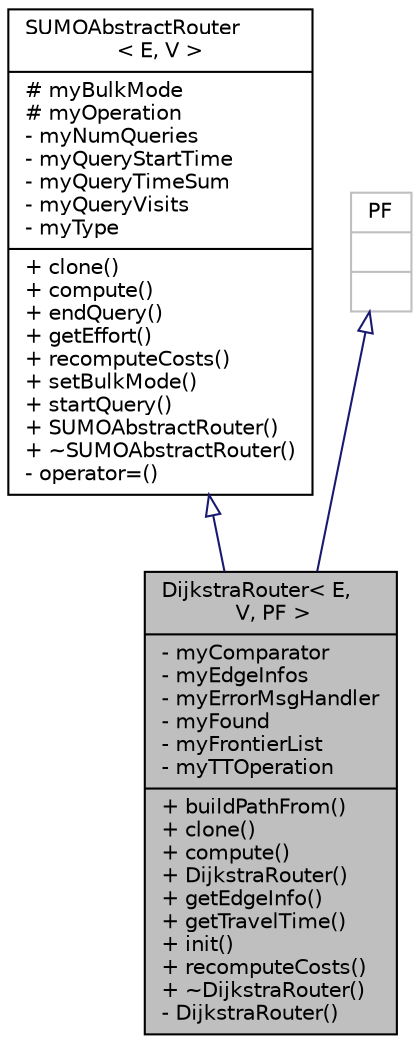 digraph "DijkstraRouter&lt; E, V, PF &gt;"
{
  edge [fontname="Helvetica",fontsize="10",labelfontname="Helvetica",labelfontsize="10"];
  node [fontname="Helvetica",fontsize="10",shape=record];
  Node0 [label="{DijkstraRouter\< E,\l V, PF \>\n|- myComparator\l- myEdgeInfos\l- myErrorMsgHandler\l- myFound\l- myFrontierList\l- myTTOperation\l|+ buildPathFrom()\l+ clone()\l+ compute()\l+ DijkstraRouter()\l+ getEdgeInfo()\l+ getTravelTime()\l+ init()\l+ recomputeCosts()\l+ ~DijkstraRouter()\l- DijkstraRouter()\l}",height=0.2,width=0.4,color="black", fillcolor="grey75", style="filled", fontcolor="black"];
  Node1 -> Node0 [dir="back",color="midnightblue",fontsize="10",style="solid",arrowtail="onormal",fontname="Helvetica"];
  Node1 [label="{SUMOAbstractRouter\l\< E, V \>\n|# myBulkMode\l# myOperation\l- myNumQueries\l- myQueryStartTime\l- myQueryTimeSum\l- myQueryVisits\l- myType\l|+ clone()\l+ compute()\l+ endQuery()\l+ getEffort()\l+ recomputeCosts()\l+ setBulkMode()\l+ startQuery()\l+ SUMOAbstractRouter()\l+ ~SUMOAbstractRouter()\l- operator=()\l}",height=0.2,width=0.4,color="black", fillcolor="white", style="filled",URL="$d2/d23/class_s_u_m_o_abstract_router.html"];
  Node2 -> Node0 [dir="back",color="midnightblue",fontsize="10",style="solid",arrowtail="onormal",fontname="Helvetica"];
  Node2 [label="{PF\n||}",height=0.2,width=0.4,color="grey75", fillcolor="white", style="filled"];
}
